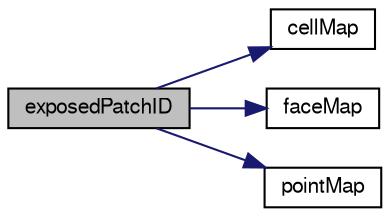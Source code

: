 digraph "exposedPatchID"
{
  bgcolor="transparent";
  edge [fontname="FreeSans",fontsize="10",labelfontname="FreeSans",labelfontsize="10"];
  node [fontname="FreeSans",fontsize="10",shape=record];
  rankdir="LR";
  Node12 [label="exposedPatchID",height=0.2,width=0.4,color="black", fillcolor="grey75", style="filled", fontcolor="black"];
  Node12 -> Node13 [color="midnightblue",fontsize="10",style="solid",fontname="FreeSans"];
  Node13 [label="cellMap",height=0.2,width=0.4,color="black",URL="$a27390.html#a4209f47fe506af0959ae50b019562b17",tooltip="Old cell map. "];
  Node12 -> Node14 [color="midnightblue",fontsize="10",style="solid",fontname="FreeSans"];
  Node14 [label="faceMap",height=0.2,width=0.4,color="black",URL="$a27390.html#af618d1e4110025c66bae41ba7411a5ce",tooltip="Old face map. "];
  Node12 -> Node15 [color="midnightblue",fontsize="10",style="solid",fontname="FreeSans"];
  Node15 [label="pointMap",height=0.2,width=0.4,color="black",URL="$a27390.html#a68d49d7f8498d18184c42587594b0ae6",tooltip="Old point map. "];
}
